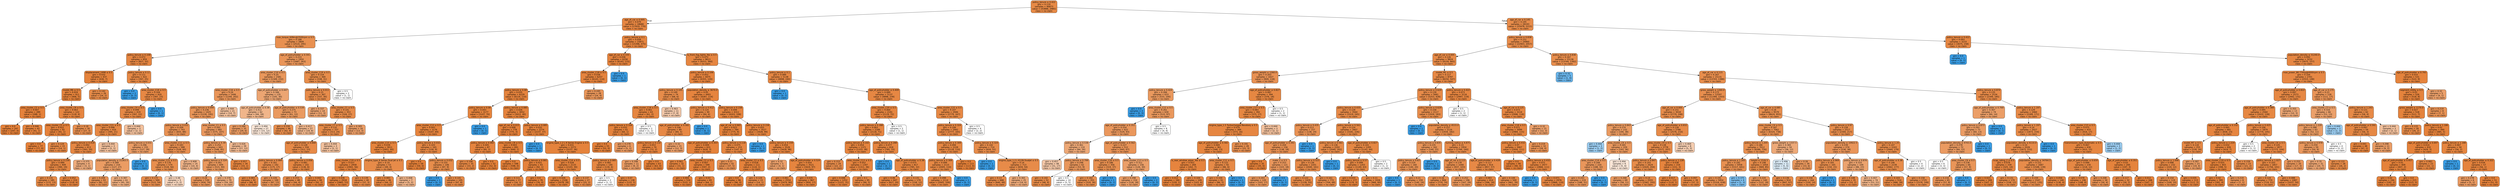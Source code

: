 digraph Tree {
node [shape=box, style="filled, rounded", color="black", fontname="helvetica"] ;
edge [fontname="helvetica"] ;
0 [label=<policy_tenure &le; 0.422<br/>gini = 0.119<br/>samples = 46873<br/>value = [43888, 2985]<br/>class = no claim>, fillcolor="#e78a46"] ;
1 [label=<age_of_car &le; 0.005<br/>gini = 0.079<br/>samples = 18680<br/>value = [17910, 770]<br/>class = no claim>, fillcolor="#e68642"] ;
0 -> 1 [labeldistance=2.5, labelangle=45, headlabel="True"] ;
2 [label=<max_torque_60Nm@3500rpm &le; 0.5<br/>gini = 0.188<br/>samples = 2809<br/>value = [2514, 295]<br/>class = no claim>, fillcolor="#e89050"] ;
1 -> 2 ;
3 [label=<policy_tenure &le; 0.108<br/>gini = 0.072<br/>samples = 859<br/>value = [827, 32]<br/>class = no claim>, fillcolor="#e68641"] ;
2 -> 3 ;
4 [label=<displacement_1498 &le; 0.5<br/>gini = 0.032<br/>samples = 437<br/>value = [430, 7]<br/>class = no claim>, fillcolor="#e5833c"] ;
3 -> 4 ;
5 [label=<model_M6 &le; 0.5<br/>gini = 0.024<br/>samples = 411<br/>value = [406, 5]<br/>class = no claim>, fillcolor="#e5833b"] ;
4 -> 5 ;
6 [label=<area_cluster_C2 &le; 0.5<br/>gini = 0.007<br/>samples = 289<br/>value = [288, 1]<br/>class = no claim>, fillcolor="#e5813a"] ;
5 -> 6 ;
7 [label=<gini = 0.0<br/>samples = 247<br/>value = [247, 0]<br/>class = no claim>, fillcolor="#e58139"] ;
6 -> 7 ;
8 [label=<gini = 0.046<br/>samples = 42<br/>value = [41, 1]<br/>class = no claim>, fillcolor="#e6843e"] ;
6 -> 8 ;
9 [label=<area_cluster_C8 &le; 0.5<br/>gini = 0.063<br/>samples = 122<br/>value = [118, 4]<br/>class = no claim>, fillcolor="#e68540"] ;
5 -> 9 ;
10 [label=<area_cluster_C5 &le; 0.5<br/>gini = 0.022<br/>samples = 92<br/>value = [91, 1]<br/>class = no claim>, fillcolor="#e5823b"] ;
9 -> 10 ;
11 [label=<gini = 0.0<br/>samples = 77<br/>value = [77, 0]<br/>class = no claim>, fillcolor="#e58139"] ;
10 -> 11 ;
12 [label=<gini = 0.124<br/>samples = 15<br/>value = [14, 1]<br/>class = no claim>, fillcolor="#e78a47"] ;
10 -> 12 ;
13 [label=<gini = 0.18<br/>samples = 30<br/>value = [27, 3]<br/>class = no claim>, fillcolor="#e88f4f"] ;
9 -> 13 ;
14 [label=<gini = 0.142<br/>samples = 26<br/>value = [24, 2]<br/>class = no claim>, fillcolor="#e78c49"] ;
4 -> 14 ;
15 [label=<policy_tenure &le; 0.11<br/>gini = 0.111<br/>samples = 422<br/>value = [397, 25]<br/>class = no claim>, fillcolor="#e78945"] ;
3 -> 15 ;
16 [label=<gini = 0.0<br/>samples = 2<br/>value = [0, 2]<br/>class = claim>, fillcolor="#399de5"] ;
15 -> 16 ;
17 [label=<area_cluster_C18 &le; 0.5<br/>gini = 0.104<br/>samples = 420<br/>value = [397, 23]<br/>class = no claim>, fillcolor="#e78844"] ;
15 -> 17 ;
18 [label=<area_cluster_C4 &le; 0.5<br/>gini = 0.099<br/>samples = 419<br/>value = [397, 22]<br/>class = no claim>, fillcolor="#e68844"] ;
17 -> 18 ;
19 [label=<area_cluster_C21 &le; 0.5<br/>gini = 0.096<br/>samples = 416<br/>value = [395, 21]<br/>class = no claim>, fillcolor="#e68844"] ;
18 -> 19 ;
20 [label=<policy_tenure &le; 0.418<br/>gini = 0.092<br/>samples = 413<br/>value = [393, 20]<br/>class = no claim>, fillcolor="#e68743"] ;
19 -> 20 ;
21 [label=<policy_tenure &le; 0.239<br/>gini = 0.089<br/>samples = 409<br/>value = [390, 19]<br/>class = no claim>, fillcolor="#e68743"] ;
20 -> 21 ;
22 [label=<gini = 0.131<br/>samples = 185<br/>value = [172, 13]<br/>class = no claim>, fillcolor="#e78b48"] ;
21 -> 22 ;
23 [label=<gini = 0.052<br/>samples = 224<br/>value = [218, 6]<br/>class = no claim>, fillcolor="#e6843e"] ;
21 -> 23 ;
24 [label=<gini = 0.375<br/>samples = 4<br/>value = [3, 1]<br/>class = no claim>, fillcolor="#eeab7b"] ;
20 -> 24 ;
25 [label=<gini = 0.444<br/>samples = 3<br/>value = [2, 1]<br/>class = no claim>, fillcolor="#f2c09c"] ;
19 -> 25 ;
26 [label=<gini = 0.444<br/>samples = 3<br/>value = [2, 1]<br/>class = no claim>, fillcolor="#f2c09c"] ;
18 -> 26 ;
27 [label=<gini = 0.0<br/>samples = 1<br/>value = [0, 1]<br/>class = claim>, fillcolor="#399de5"] ;
17 -> 27 ;
28 [label=<age_of_policyholder &le; 0.591<br/>gini = 0.233<br/>samples = 1950<br/>value = [1687, 263]<br/>class = no claim>, fillcolor="#e99558"] ;
2 -> 28 ;
29 [label=<area_cluster_C10 &le; 0.5<br/>gini = 0.25<br/>samples = 1581<br/>value = [1349, 232]<br/>class = no claim>, fillcolor="#e9975b"] ;
28 -> 29 ;
30 [label=<area_cluster_C16 &le; 0.5<br/>gini = 0.24<br/>samples = 1446<br/>value = [1244, 202]<br/>class = no claim>, fillcolor="#e99559"] ;
29 -> 30 ;
31 [label=<policy_tenure &le; 0.094<br/>gini = 0.236<br/>samples = 1425<br/>value = [1230, 195]<br/>class = no claim>, fillcolor="#e99558"] ;
30 -> 31 ;
32 [label=<policy_tenure &le; 0.031<br/>gini = 0.209<br/>samples = 743<br/>value = [655, 88]<br/>class = no claim>, fillcolor="#e89254"] ;
31 -> 32 ;
33 [label=<policy_tenure &le; 0.031<br/>gini = 0.296<br/>samples = 155<br/>value = [127, 28]<br/>class = no claim>, fillcolor="#eb9d65"] ;
32 -> 33 ;
34 [label=<population_density &le; 21263.5<br/>gini = 0.289<br/>samples = 154<br/>value = [127, 27]<br/>class = no claim>, fillcolor="#eb9c63"] ;
33 -> 34 ;
35 [label=<gini = 0.209<br/>samples = 93<br/>value = [82, 11]<br/>class = no claim>, fillcolor="#e89254"] ;
34 -> 35 ;
36 [label=<gini = 0.387<br/>samples = 61<br/>value = [45, 16]<br/>class = no claim>, fillcolor="#eeae7f"] ;
34 -> 36 ;
37 [label=<gini = 0.0<br/>samples = 1<br/>value = [0, 1]<br/>class = claim>, fillcolor="#399de5"] ;
33 -> 37 ;
38 [label=<area_cluster_C11 &le; 0.5<br/>gini = 0.183<br/>samples = 588<br/>value = [528, 60]<br/>class = no claim>, fillcolor="#e88f50"] ;
32 -> 38 ;
39 [label=<area_cluster_C21 &le; 0.5<br/>gini = 0.176<br/>samples = 574<br/>value = [518, 56]<br/>class = no claim>, fillcolor="#e88f4e"] ;
38 -> 39 ;
40 [label=<gini = 0.172<br/>samples = 569<br/>value = [515, 54]<br/>class = no claim>, fillcolor="#e88e4e"] ;
39 -> 40 ;
41 [label=<gini = 0.48<br/>samples = 5<br/>value = [3, 2]<br/>class = no claim>, fillcolor="#f6d5bd"] ;
39 -> 41 ;
42 [label=<gini = 0.408<br/>samples = 14<br/>value = [10, 4]<br/>class = no claim>, fillcolor="#efb388"] ;
38 -> 42 ;
43 [label=<area_cluster_C1 &le; 0.5<br/>gini = 0.265<br/>samples = 682<br/>value = [575, 107]<br/>class = no claim>, fillcolor="#ea985e"] ;
31 -> 43 ;
44 [label=<policy_tenure &le; 0.39<br/>gini = 0.252<br/>samples = 643<br/>value = [548, 95]<br/>class = no claim>, fillcolor="#ea975b"] ;
43 -> 44 ;
45 [label=<policy_tenure &le; 0.324<br/>gini = 0.261<br/>samples = 609<br/>value = [515, 94]<br/>class = no claim>, fillcolor="#ea985d"] ;
44 -> 45 ;
46 [label=<gini = 0.24<br/>samples = 530<br/>value = [456, 74]<br/>class = no claim>, fillcolor="#e99559"] ;
45 -> 46 ;
47 [label=<gini = 0.378<br/>samples = 79<br/>value = [59, 20]<br/>class = no claim>, fillcolor="#eeac7c"] ;
45 -> 47 ;
48 [label=<gini = 0.057<br/>samples = 34<br/>value = [33, 1]<br/>class = no claim>, fillcolor="#e6853f"] ;
44 -> 48 ;
49 [label=<gini = 0.426<br/>samples = 39<br/>value = [27, 12]<br/>class = no claim>, fillcolor="#f1b991"] ;
43 -> 49 ;
50 [label=<gini = 0.444<br/>samples = 21<br/>value = [14, 7]<br/>class = no claim>, fillcolor="#f2c09c"] ;
30 -> 50 ;
51 [label=<age_of_policyholder &le; 0.447<br/>gini = 0.346<br/>samples = 135<br/>value = [105, 30]<br/>class = no claim>, fillcolor="#eca572"] ;
29 -> 51 ;
52 [label=<age_of_policyholder &le; 0.38<br/>gini = 0.412<br/>samples = 62<br/>value = [44, 18]<br/>class = no claim>, fillcolor="#f0b58a"] ;
51 -> 52 ;
53 [label=<gini = 0.284<br/>samples = 35<br/>value = [29, 6]<br/>class = no claim>, fillcolor="#ea9b62"] ;
52 -> 53 ;
54 [label=<gini = 0.494<br/>samples = 27<br/>value = [15, 12]<br/>class = no claim>, fillcolor="#fae6d7"] ;
52 -> 54 ;
55 [label=<age_of_policyholder &le; 0.534<br/>gini = 0.275<br/>samples = 73<br/>value = [61, 12]<br/>class = no claim>, fillcolor="#ea9a60"] ;
51 -> 55 ;
56 [label=<gini = 0.159<br/>samples = 46<br/>value = [42, 4]<br/>class = no claim>, fillcolor="#e78d4c"] ;
55 -> 56 ;
57 [label=<gini = 0.417<br/>samples = 27<br/>value = [19, 8]<br/>class = no claim>, fillcolor="#f0b68c"] ;
55 -> 57 ;
58 [label=<area_cluster_C19 &le; 0.5<br/>gini = 0.154<br/>samples = 369<br/>value = [338, 31]<br/>class = no claim>, fillcolor="#e78d4b"] ;
28 -> 58 ;
59 [label=<policy_tenure &le; 0.011<br/>gini = 0.15<br/>samples = 367<br/>value = [337, 30]<br/>class = no claim>, fillcolor="#e78c4b"] ;
58 -> 59 ;
60 [label=<gini = 0.337<br/>samples = 14<br/>value = [11, 3]<br/>class = no claim>, fillcolor="#eca36f"] ;
59 -> 60 ;
61 [label=<area_cluster_C1 &le; 0.5<br/>gini = 0.141<br/>samples = 353<br/>value = [326, 27]<br/>class = no claim>, fillcolor="#e78b49"] ;
59 -> 61 ;
62 [label=<area_cluster_C7 &le; 0.5<br/>gini = 0.132<br/>samples = 337<br/>value = [313, 24]<br/>class = no claim>, fillcolor="#e78b48"] ;
61 -> 62 ;
63 [label=<age_of_policyholder &le; 0.668<br/>gini = 0.128<br/>samples = 334<br/>value = [311, 23]<br/>class = no claim>, fillcolor="#e78a48"] ;
62 -> 63 ;
64 [label=<policy_tenure &le; 0.084<br/>gini = 0.161<br/>samples = 192<br/>value = [175, 17]<br/>class = no claim>, fillcolor="#e88d4c"] ;
63 -> 64 ;
65 [label=<gini = 0.083<br/>samples = 92<br/>value = [88, 4]<br/>class = no claim>, fillcolor="#e68742"] ;
64 -> 65 ;
66 [label=<gini = 0.226<br/>samples = 100<br/>value = [87, 13]<br/>class = no claim>, fillcolor="#e99457"] ;
64 -> 66 ;
67 [label=<policy_tenure &le; 0.056<br/>gini = 0.081<br/>samples = 142<br/>value = [136, 6]<br/>class = no claim>, fillcolor="#e68742"] ;
63 -> 67 ;
68 [label=<gini = 0.153<br/>samples = 48<br/>value = [44, 4]<br/>class = no claim>, fillcolor="#e78c4b"] ;
67 -> 68 ;
69 [label=<gini = 0.042<br/>samples = 94<br/>value = [92, 2]<br/>class = no claim>, fillcolor="#e6843d"] ;
67 -> 69 ;
70 [label=<gini = 0.444<br/>samples = 3<br/>value = [2, 1]<br/>class = no claim>, fillcolor="#f2c09c"] ;
62 -> 70 ;
71 [label=<gini = 0.305<br/>samples = 16<br/>value = [13, 3]<br/>class = no claim>, fillcolor="#eb9e67"] ;
61 -> 71 ;
72 [label=<gini = 0.5<br/>samples = 2<br/>value = [1, 1]<br/>class = no claim>, fillcolor="#ffffff"] ;
58 -> 72 ;
73 [label=<policy_tenure &le; 0.1<br/>gini = 0.058<br/>samples = 15871<br/>value = [15396, 475]<br/>class = no claim>, fillcolor="#e6853f"] ;
1 -> 73 ;
74 [label=<age_of_car &le; 0.335<br/>gini = 0.036<br/>samples = 6258<br/>value = [6143, 115]<br/>class = no claim>, fillcolor="#e5833d"] ;
73 -> 74 ;
75 [label=<area_cluster_C18 &le; 0.5<br/>gini = 0.036<br/>samples = 6257<br/>value = [6143, 114]<br/>class = no claim>, fillcolor="#e5833d"] ;
74 -> 75 ;
76 [label=<policy_tenure &le; 0.08<br/>gini = 0.035<br/>samples = 6229<br/>value = [6119, 110]<br/>class = no claim>, fillcolor="#e5833d"] ;
75 -> 76 ;
77 [label=<policy_tenure &le; 0.08<br/>gini = 0.043<br/>samples = 3177<br/>value = [3107, 70]<br/>class = no claim>, fillcolor="#e6843d"] ;
76 -> 77 ;
78 [label=<area_cluster_C13 &le; 0.5<br/>gini = 0.043<br/>samples = 3176<br/>value = [3107, 69]<br/>class = no claim>, fillcolor="#e6843d"] ;
77 -> 78 ;
79 [label=<area_cluster_C15 &le; 0.5<br/>gini = 0.039<br/>samples = 3011<br/>value = [2951, 60]<br/>class = no claim>, fillcolor="#e6843d"] ;
78 -> 79 ;
80 [label=<area_cluster_C19 &le; 0.5<br/>gini = 0.037<br/>samples = 2958<br/>value = [2902, 56]<br/>class = no claim>, fillcolor="#e6833d"] ;
79 -> 80 ;
81 [label=<gini = 0.036<br/>samples = 2918<br/>value = [2865, 53]<br/>class = no claim>, fillcolor="#e5833d"] ;
80 -> 81 ;
82 [label=<gini = 0.139<br/>samples = 40<br/>value = [37, 3]<br/>class = no claim>, fillcolor="#e78b49"] ;
80 -> 82 ;
83 [label=<engine_type_K Series Dual jet &le; 0.5<br/>gini = 0.14<br/>samples = 53<br/>value = [49, 4]<br/>class = no claim>, fillcolor="#e78b49"] ;
79 -> 83 ;
84 [label=<gini = 0.083<br/>samples = 46<br/>value = [44, 2]<br/>class = no claim>, fillcolor="#e68742"] ;
83 -> 84 ;
85 [label=<gini = 0.408<br/>samples = 7<br/>value = [5, 2]<br/>class = no claim>, fillcolor="#efb388"] ;
83 -> 85 ;
86 [label=<policy_tenure &le; 0.032<br/>gini = 0.103<br/>samples = 165<br/>value = [156, 9]<br/>class = no claim>, fillcolor="#e68844"] ;
78 -> 86 ;
87 [label=<gini = 0.0<br/>samples = 59<br/>value = [59, 0]<br/>class = no claim>, fillcolor="#e58139"] ;
86 -> 87 ;
88 [label=<policy_tenure &le; 0.032<br/>gini = 0.155<br/>samples = 106<br/>value = [97, 9]<br/>class = no claim>, fillcolor="#e78d4b"] ;
86 -> 88 ;
89 [label=<gini = 0.0<br/>samples = 1<br/>value = [0, 1]<br/>class = claim>, fillcolor="#399de5"] ;
88 -> 89 ;
90 [label=<gini = 0.141<br/>samples = 105<br/>value = [97, 8]<br/>class = no claim>, fillcolor="#e78b49"] ;
88 -> 90 ;
91 [label=<gini = 0.0<br/>samples = 1<br/>value = [0, 1]<br/>class = claim>, fillcolor="#399de5"] ;
77 -> 91 ;
92 [label=<policy_tenure &le; 0.085<br/>gini = 0.026<br/>samples = 3052<br/>value = [3012, 40]<br/>class = no claim>, fillcolor="#e5833c"] ;
76 -> 92 ;
93 [label=<age_of_car &le; 0.015<br/>gini = 0.008<br/>samples = 778<br/>value = [775, 3]<br/>class = no claim>, fillcolor="#e5813a"] ;
92 -> 93 ;
94 [label=<policy_tenure &le; 0.082<br/>gini = 0.045<br/>samples = 87<br/>value = [85, 2]<br/>class = no claim>, fillcolor="#e6843e"] ;
93 -> 94 ;
95 [label=<gini = 0.108<br/>samples = 35<br/>value = [33, 2]<br/>class = no claim>, fillcolor="#e78945"] ;
94 -> 95 ;
96 [label=<gini = 0.0<br/>samples = 52<br/>value = [52, 0]<br/>class = no claim>, fillcolor="#e58139"] ;
94 -> 96 ;
97 [label=<area_cluster_C8 &le; 0.5<br/>gini = 0.003<br/>samples = 691<br/>value = [690, 1]<br/>class = no claim>, fillcolor="#e58139"] ;
93 -> 97 ;
98 [label=<gini = 0.0<br/>samples = 598<br/>value = [598, 0]<br/>class = no claim>, fillcolor="#e58139"] ;
97 -> 98 ;
99 [label=<policy_tenure &le; 0.081<br/>gini = 0.021<br/>samples = 93<br/>value = [92, 1]<br/>class = no claim>, fillcolor="#e5823b"] ;
97 -> 99 ;
100 [label=<gini = 0.111<br/>samples = 17<br/>value = [16, 1]<br/>class = no claim>, fillcolor="#e78945"] ;
99 -> 100 ;
101 [label=<gini = 0.0<br/>samples = 76<br/>value = [76, 0]<br/>class = no claim>, fillcolor="#e58139"] ;
99 -> 101 ;
102 [label=<policy_tenure &le; 0.085<br/>gini = 0.032<br/>samples = 2274<br/>value = [2237, 37]<br/>class = no claim>, fillcolor="#e5833c"] ;
92 -> 102 ;
103 [label=<gini = 0.0<br/>samples = 1<br/>value = [0, 1]<br/>class = claim>, fillcolor="#399de5"] ;
102 -> 103 ;
104 [label=<engine_type_1.2 L K Series Engine &le; 0.5<br/>gini = 0.031<br/>samples = 2273<br/>value = [2237, 36]<br/>class = no claim>, fillcolor="#e5833c"] ;
102 -> 104 ;
105 [label=<area_cluster_C14 &le; 0.5<br/>gini = 0.028<br/>samples = 2133<br/>value = [2103, 30]<br/>class = no claim>, fillcolor="#e5833c"] ;
104 -> 105 ;
106 [label=<gini = 0.026<br/>samples = 2106<br/>value = [2078, 28]<br/>class = no claim>, fillcolor="#e5833c"] ;
105 -> 106 ;
107 [label=<gini = 0.137<br/>samples = 27<br/>value = [25, 2]<br/>class = no claim>, fillcolor="#e78b49"] ;
105 -> 107 ;
108 [label=<policy_tenure &le; 0.085<br/>gini = 0.082<br/>samples = 140<br/>value = [134, 6]<br/>class = no claim>, fillcolor="#e68742"] ;
104 -> 108 ;
109 [label=<gini = 0.5<br/>samples = 2<br/>value = [1, 1]<br/>class = no claim>, fillcolor="#ffffff"] ;
108 -> 109 ;
110 [label=<gini = 0.07<br/>samples = 138<br/>value = [133, 5]<br/>class = no claim>, fillcolor="#e68640"] ;
108 -> 110 ;
111 [label=<gini = 0.245<br/>samples = 28<br/>value = [24, 4]<br/>class = no claim>, fillcolor="#e9965a"] ;
75 -> 111 ;
112 [label=<gini = 0.0<br/>samples = 1<br/>value = [0, 1]<br/>class = claim>, fillcolor="#399de5"] ;
74 -> 112 ;
113 [label=<is_front_fog_lights_Yes &le; 0.5<br/>gini = 0.072<br/>samples = 9613<br/>value = [9253, 360]<br/>class = no claim>, fillcolor="#e68641"] ;
73 -> 113 ;
114 [label=<policy_tenure &le; 0.106<br/>gini = 0.052<br/>samples = 4475<br/>value = [4355, 120]<br/>class = no claim>, fillcolor="#e6843e"] ;
113 -> 114 ;
115 [label=<policy_tenure &le; 0.105<br/>gini = 0.149<br/>samples = 74<br/>value = [68, 6]<br/>class = no claim>, fillcolor="#e78c4a"] ;
114 -> 115 ;
116 [label=<area_cluster_C18 &le; 0.5<br/>gini = 0.061<br/>samples = 63<br/>value = [61, 2]<br/>class = no claim>, fillcolor="#e6853f"] ;
115 -> 116 ;
117 [label=<policy_tenure &le; 0.104<br/>gini = 0.032<br/>samples = 61<br/>value = [60, 1]<br/>class = no claim>, fillcolor="#e5833c"] ;
116 -> 117 ;
118 [label=<gini = 0.0<br/>samples = 55<br/>value = [55, 0]<br/>class = no claim>, fillcolor="#e58139"] ;
117 -> 118 ;
119 [label=<gini = 0.278<br/>samples = 6<br/>value = [5, 1]<br/>class = no claim>, fillcolor="#ea9a61"] ;
117 -> 119 ;
120 [label=<gini = 0.5<br/>samples = 2<br/>value = [1, 1]<br/>class = no claim>, fillcolor="#ffffff"] ;
116 -> 120 ;
121 [label=<gini = 0.463<br/>samples = 11<br/>value = [7, 4]<br/>class = no claim>, fillcolor="#f4c9aa"] ;
115 -> 121 ;
122 [label=<population_density &le; 3670.0<br/>gini = 0.05<br/>samples = 4401<br/>value = [4287, 114]<br/>class = no claim>, fillcolor="#e6843e"] ;
114 -> 122 ;
123 [label=<policy_tenure &le; 0.412<br/>gini = 0.124<br/>samples = 90<br/>value = [84, 6]<br/>class = no claim>, fillcolor="#e78a47"] ;
122 -> 123 ;
124 [label=<age_of_policyholder &le; 0.582<br/>gini = 0.106<br/>samples = 89<br/>value = [84, 5]<br/>class = no claim>, fillcolor="#e78845"] ;
123 -> 124 ;
125 [label=<policy_tenure &le; 0.132<br/>gini = 0.053<br/>samples = 74<br/>value = [72, 2]<br/>class = no claim>, fillcolor="#e6843e"] ;
124 -> 125 ;
126 [label=<gini = 0.298<br/>samples = 11<br/>value = [9, 2]<br/>class = no claim>, fillcolor="#eb9d65"] ;
125 -> 126 ;
127 [label=<gini = 0.0<br/>samples = 63<br/>value = [63, 0]<br/>class = no claim>, fillcolor="#e58139"] ;
125 -> 127 ;
128 [label=<gini = 0.32<br/>samples = 15<br/>value = [12, 3]<br/>class = no claim>, fillcolor="#eca06a"] ;
124 -> 128 ;
129 [label=<gini = 0.0<br/>samples = 1<br/>value = [0, 1]<br/>class = claim>, fillcolor="#399de5"] ;
123 -> 129 ;
130 [label=<policy_tenure &le; 0.158<br/>gini = 0.049<br/>samples = 4311<br/>value = [4203, 108]<br/>class = no claim>, fillcolor="#e6843e"] ;
122 -> 130 ;
131 [label=<age_of_car &le; 0.065<br/>gini = 0.023<br/>samples = 784<br/>value = [775, 9]<br/>class = no claim>, fillcolor="#e5823b"] ;
130 -> 131 ;
132 [label=<age_of_policyholder &le; 0.303<br/>gini = 0.009<br/>samples = 631<br/>value = [628, 3]<br/>class = no claim>, fillcolor="#e5823a"] ;
131 -> 132 ;
133 [label=<gini = 0.061<br/>samples = 32<br/>value = [31, 1]<br/>class = no claim>, fillcolor="#e6853f"] ;
132 -> 133 ;
134 [label=<area_cluster_C2 &le; 0.5<br/>gini = 0.007<br/>samples = 599<br/>value = [597, 2]<br/>class = no claim>, fillcolor="#e5813a"] ;
132 -> 134 ;
135 [label=<gini = 0.004<br/>samples = 534<br/>value = [533, 1]<br/>class = no claim>, fillcolor="#e58139"] ;
134 -> 135 ;
136 [label=<gini = 0.03<br/>samples = 65<br/>value = [64, 1]<br/>class = no claim>, fillcolor="#e5833c"] ;
134 -> 136 ;
137 [label=<policy_tenure &le; 0.118<br/>gini = 0.075<br/>samples = 153<br/>value = [147, 6]<br/>class = no claim>, fillcolor="#e68641"] ;
131 -> 137 ;
138 [label=<gini = 0.21<br/>samples = 42<br/>value = [37, 5]<br/>class = no claim>, fillcolor="#e99254"] ;
137 -> 138 ;
139 [label=<area_cluster_C2 &le; 0.5<br/>gini = 0.018<br/>samples = 111<br/>value = [110, 1]<br/>class = no claim>, fillcolor="#e5823b"] ;
137 -> 139 ;
140 [label=<gini = 0.0<br/>samples = 96<br/>value = [96, 0]<br/>class = no claim>, fillcolor="#e58139"] ;
139 -> 140 ;
141 [label=<gini = 0.124<br/>samples = 15<br/>value = [14, 1]<br/>class = no claim>, fillcolor="#e78a47"] ;
139 -> 141 ;
142 [label=<policy_tenure &le; 0.158<br/>gini = 0.055<br/>samples = 3527<br/>value = [3428, 99]<br/>class = no claim>, fillcolor="#e6853f"] ;
130 -> 142 ;
143 [label=<gini = 0.0<br/>samples = 1<br/>value = [0, 1]<br/>class = claim>, fillcolor="#399de5"] ;
142 -> 143 ;
144 [label=<policy_tenure &le; 0.159<br/>gini = 0.054<br/>samples = 3526<br/>value = [3428, 98]<br/>class = no claim>, fillcolor="#e6853f"] ;
142 -> 144 ;
145 [label=<gini = 0.32<br/>samples = 5<br/>value = [4, 1]<br/>class = no claim>, fillcolor="#eca06a"] ;
144 -> 145 ;
146 [label=<age_of_policyholder &le; 0.524<br/>gini = 0.054<br/>samples = 3521<br/>value = [3424, 97]<br/>class = no claim>, fillcolor="#e6853f"] ;
144 -> 146 ;
147 [label=<gini = 0.061<br/>samples = 2554<br/>value = [2474, 80]<br/>class = no claim>, fillcolor="#e6853f"] ;
146 -> 147 ;
148 [label=<gini = 0.035<br/>samples = 967<br/>value = [950, 17]<br/>class = no claim>, fillcolor="#e5833d"] ;
146 -> 148 ;
149 [label=<policy_tenure &le; 0.1<br/>gini = 0.089<br/>samples = 5138<br/>value = [4898, 240]<br/>class = no claim>, fillcolor="#e68743"] ;
113 -> 149 ;
150 [label=<gini = 0.0<br/>samples = 1<br/>value = [0, 1]<br/>class = claim>, fillcolor="#399de5"] ;
149 -> 150 ;
151 [label=<age_of_policyholder &le; 0.409<br/>gini = 0.089<br/>samples = 5137<br/>value = [4898, 239]<br/>class = no claim>, fillcolor="#e68743"] ;
149 -> 151 ;
152 [label=<area_cluster_C20 &le; 0.5<br/>gini = 0.064<br/>samples = 2191<br/>value = [2119, 72]<br/>class = no claim>, fillcolor="#e68540"] ;
151 -> 152 ;
153 [label=<policy_tenure &le; 0.288<br/>gini = 0.063<br/>samples = 2189<br/>value = [2118, 71]<br/>class = no claim>, fillcolor="#e68540"] ;
152 -> 153 ;
154 [label=<policy_tenure &le; 0.102<br/>gini = 0.054<br/>samples = 1371<br/>value = [1333, 38]<br/>class = no claim>, fillcolor="#e6853f"] ;
153 -> 154 ;
155 [label=<gini = 0.153<br/>samples = 24<br/>value = [22, 2]<br/>class = no claim>, fillcolor="#e78c4b"] ;
154 -> 155 ;
156 [label=<area_cluster_C13 &le; 0.5<br/>gini = 0.052<br/>samples = 1347<br/>value = [1311, 36]<br/>class = no claim>, fillcolor="#e6843e"] ;
154 -> 156 ;
157 [label=<gini = 0.048<br/>samples = 1252<br/>value = [1221, 31]<br/>class = no claim>, fillcolor="#e6843e"] ;
156 -> 157 ;
158 [label=<gini = 0.1<br/>samples = 95<br/>value = [90, 5]<br/>class = no claim>, fillcolor="#e68844"] ;
156 -> 158 ;
159 [label=<policy_tenure &le; 0.288<br/>gini = 0.077<br/>samples = 818<br/>value = [785, 33]<br/>class = no claim>, fillcolor="#e68641"] ;
153 -> 159 ;
160 [label=<gini = 0.0<br/>samples = 1<br/>value = [0, 1]<br/>class = claim>, fillcolor="#399de5"] ;
159 -> 160 ;
161 [label=<age_of_policyholder &le; 0.38<br/>gini = 0.075<br/>samples = 817<br/>value = [785, 32]<br/>class = no claim>, fillcolor="#e68641"] ;
159 -> 161 ;
162 [label=<gini = 0.06<br/>samples = 647<br/>value = [627, 20]<br/>class = no claim>, fillcolor="#e6853f"] ;
161 -> 162 ;
163 [label=<gini = 0.131<br/>samples = 170<br/>value = [158, 12]<br/>class = no claim>, fillcolor="#e78b48"] ;
161 -> 163 ;
164 [label=<gini = 0.5<br/>samples = 2<br/>value = [1, 1]<br/>class = no claim>, fillcolor="#ffffff"] ;
152 -> 164 ;
165 [label=<area_cluster_C22 &le; 0.5<br/>gini = 0.107<br/>samples = 2946<br/>value = [2779, 167]<br/>class = no claim>, fillcolor="#e78945"] ;
151 -> 165 ;
166 [label=<policy_tenure &le; 0.324<br/>gini = 0.106<br/>samples = 2942<br/>value = [2777, 165]<br/>class = no claim>, fillcolor="#e78845"] ;
165 -> 166 ;
167 [label=<policy_tenure &le; 0.309<br/>gini = 0.094<br/>samples = 2228<br/>value = [2118, 110]<br/>class = no claim>, fillcolor="#e68843"] ;
166 -> 167 ;
168 [label=<policy_tenure &le; 0.309<br/>gini = 0.099<br/>samples = 2115<br/>value = [2005, 110]<br/>class = no claim>, fillcolor="#e68844"] ;
167 -> 168 ;
169 [label=<gini = 0.098<br/>samples = 2114<br/>value = [2005, 109]<br/>class = no claim>, fillcolor="#e68844"] ;
168 -> 169 ;
170 [label=<gini = 0.0<br/>samples = 1<br/>value = [0, 1]<br/>class = claim>, fillcolor="#399de5"] ;
168 -> 170 ;
171 [label=<gini = 0.0<br/>samples = 113<br/>value = [113, 0]<br/>class = no claim>, fillcolor="#e58139"] ;
167 -> 171 ;
172 [label=<policy_tenure &le; 0.324<br/>gini = 0.142<br/>samples = 714<br/>value = [659, 55]<br/>class = no claim>, fillcolor="#e78c4a"] ;
166 -> 172 ;
173 [label=<gini = 0.0<br/>samples = 1<br/>value = [0, 1]<br/>class = claim>, fillcolor="#399de5"] ;
172 -> 173 ;
174 [label=<engine_type_1.2 L K12N Dualjet &le; 0.5<br/>gini = 0.14<br/>samples = 713<br/>value = [659, 54]<br/>class = no claim>, fillcolor="#e78b49"] ;
172 -> 174 ;
175 [label=<gini = 0.13<br/>samples = 688<br/>value = [640, 48]<br/>class = no claim>, fillcolor="#e78a48"] ;
174 -> 175 ;
176 [label=<gini = 0.365<br/>samples = 25<br/>value = [19, 6]<br/>class = no claim>, fillcolor="#eda978"] ;
174 -> 176 ;
177 [label=<gini = 0.5<br/>samples = 4<br/>value = [2, 2]<br/>class = no claim>, fillcolor="#ffffff"] ;
165 -> 177 ;
178 [label=<age_of_car &le; 0.145<br/>gini = 0.145<br/>samples = 28193<br/>value = [25978, 2215]<br/>class = no claim>, fillcolor="#e78c4a"] ;
0 -> 178 [labeldistance=2.5, labelangle=-45, headlabel="False"] ;
179 [label=<policy_tenure &le; 0.838<br/>gini = 0.151<br/>samples = 24960<br/>value = [22903, 2057]<br/>class = no claim>, fillcolor="#e78c4b"] ;
178 -> 179 ;
180 [label=<age_of_car &le; 0.005<br/>gini = 0.126<br/>samples = 9824<br/>value = [9159, 665]<br/>class = no claim>, fillcolor="#e78a47"] ;
179 -> 180 ;
181 [label=<gross_weight &le; 1260.0<br/>gini = 0.203<br/>samples = 1027<br/>value = [909, 118]<br/>class = no claim>, fillcolor="#e89153"] ;
180 -> 181 ;
182 [label=<policy_tenure &le; 0.424<br/>gini = 0.266<br/>samples = 633<br/>value = [533, 100]<br/>class = no claim>, fillcolor="#ea995e"] ;
181 -> 182 ;
183 [label=<gini = 0.0<br/>samples = 3<br/>value = [0, 3]<br/>class = claim>, fillcolor="#399de5"] ;
182 -> 183 ;
184 [label=<area_cluster_C12 &le; 0.5<br/>gini = 0.261<br/>samples = 630<br/>value = [533, 97]<br/>class = no claim>, fillcolor="#ea985d"] ;
182 -> 184 ;
185 [label=<age_of_policyholder &le; 0.351<br/>gini = 0.254<br/>samples = 622<br/>value = [529, 93]<br/>class = no claim>, fillcolor="#ea975c"] ;
184 -> 185 ;
186 [label=<policy_tenure &le; 0.538<br/>gini = 0.361<br/>samples = 110<br/>value = [84, 26]<br/>class = no claim>, fillcolor="#eda876"] ;
185 -> 186 ;
187 [label=<gini = 0.457<br/>samples = 48<br/>value = [31, 17]<br/>class = no claim>, fillcolor="#f3c6a6"] ;
186 -> 187 ;
188 [label=<policy_tenure &le; 0.799<br/>gini = 0.248<br/>samples = 62<br/>value = [53, 9]<br/>class = no claim>, fillcolor="#e9965b"] ;
186 -> 188 ;
189 [label=<gini = 0.142<br/>samples = 52<br/>value = [48, 4]<br/>class = no claim>, fillcolor="#e78c49"] ;
188 -> 189 ;
190 [label=<gini = 0.5<br/>samples = 10<br/>value = [5, 5]<br/>class = no claim>, fillcolor="#ffffff"] ;
188 -> 190 ;
191 [label=<age_of_policyholder &le; 0.562<br/>gini = 0.227<br/>samples = 512<br/>value = [445, 67]<br/>class = no claim>, fillcolor="#e99457"] ;
185 -> 191 ;
192 [label=<area_cluster_C20 &le; 0.5<br/>gini = 0.186<br/>samples = 356<br/>value = [319, 37]<br/>class = no claim>, fillcolor="#e89050"] ;
191 -> 192 ;
193 [label=<gini = 0.182<br/>samples = 355<br/>value = [319, 36]<br/>class = no claim>, fillcolor="#e88f4f"] ;
192 -> 193 ;
194 [label=<gini = 0.0<br/>samples = 1<br/>value = [0, 1]<br/>class = claim>, fillcolor="#399de5"] ;
192 -> 194 ;
195 [label=<area_cluster_C13 &le; 0.5<br/>gini = 0.311<br/>samples = 156<br/>value = [126, 30]<br/>class = no claim>, fillcolor="#eb9f68"] ;
191 -> 195 ;
196 [label=<gini = 0.298<br/>samples = 154<br/>value = [126, 28]<br/>class = no claim>, fillcolor="#eb9d65"] ;
195 -> 196 ;
197 [label=<gini = 0.0<br/>samples = 2<br/>value = [0, 2]<br/>class = claim>, fillcolor="#399de5"] ;
195 -> 197 ;
198 [label=<gini = 0.5<br/>samples = 8<br/>value = [4, 4]<br/>class = no claim>, fillcolor="#ffffff"] ;
184 -> 198 ;
199 [label=<age_of_policyholder &le; 0.827<br/>gini = 0.087<br/>samples = 394<br/>value = [376, 18]<br/>class = no claim>, fillcolor="#e68742"] ;
181 -> 199 ;
200 [label=<area_cluster_C17 &le; 0.5<br/>gini = 0.083<br/>samples = 392<br/>value = [375, 17]<br/>class = no claim>, fillcolor="#e68742"] ;
199 -> 200 ;
201 [label=<engine_type_1.5 Turbocharged Revotorq &le; 0.5<br/>gini = 0.079<br/>samples = 389<br/>value = [373, 16]<br/>class = no claim>, fillcolor="#e68641"] ;
200 -> 201 ;
202 [label=<age_of_policyholder &le; 0.582<br/>gini = 0.069<br/>samples = 361<br/>value = [348, 13]<br/>class = no claim>, fillcolor="#e68640"] ;
201 -> 202 ;
203 [label=<is_rear_window_wiper_Yes &le; 0.5<br/>gini = 0.051<br/>samples = 269<br/>value = [262, 7]<br/>class = no claim>, fillcolor="#e6843e"] ;
202 -> 203 ;
204 [label=<gini = 0.012<br/>samples = 160<br/>value = [159, 1]<br/>class = no claim>, fillcolor="#e5823a"] ;
203 -> 204 ;
205 [label=<gini = 0.104<br/>samples = 109<br/>value = [103, 6]<br/>class = no claim>, fillcolor="#e78845"] ;
203 -> 205 ;
206 [label=<area_cluster_C11 &le; 0.5<br/>gini = 0.122<br/>samples = 92<br/>value = [86, 6]<br/>class = no claim>, fillcolor="#e78a47"] ;
202 -> 206 ;
207 [label=<gini = 0.104<br/>samples = 91<br/>value = [86, 5]<br/>class = no claim>, fillcolor="#e78845"] ;
206 -> 207 ;
208 [label=<gini = 0.0<br/>samples = 1<br/>value = [0, 1]<br/>class = claim>, fillcolor="#399de5"] ;
206 -> 208 ;
209 [label=<gini = 0.191<br/>samples = 28<br/>value = [25, 3]<br/>class = no claim>, fillcolor="#e89051"] ;
201 -> 209 ;
210 [label=<gini = 0.444<br/>samples = 3<br/>value = [2, 1]<br/>class = no claim>, fillcolor="#f2c09c"] ;
200 -> 210 ;
211 [label=<gini = 0.5<br/>samples = 2<br/>value = [1, 1]<br/>class = no claim>, fillcolor="#ffffff"] ;
199 -> 211 ;
212 [label=<model_M1 &le; 0.5<br/>gini = 0.117<br/>samples = 8797<br/>value = [8250, 547]<br/>class = no claim>, fillcolor="#e78946"] ;
180 -> 212 ;
213 [label=<policy_tenure &le; 0.629<br/>gini = 0.139<br/>samples = 5681<br/>value = [5253, 428]<br/>class = no claim>, fillcolor="#e78b49"] ;
212 -> 213 ;
214 [label=<policy_tenure &le; 0.435<br/>gini = 0.128<br/>samples = 3564<br/>value = [3319, 245]<br/>class = no claim>, fillcolor="#e78a48"] ;
213 -> 214 ;
215 [label=<policy_tenure &le; 0.435<br/>gini = 0.213<br/>samples = 157<br/>value = [138, 19]<br/>class = no claim>, fillcolor="#e99254"] ;
214 -> 215 ;
216 [label=<age_of_policyholder &le; 0.341<br/>gini = 0.204<br/>samples = 156<br/>value = [138, 18]<br/>class = no claim>, fillcolor="#e89153"] ;
215 -> 216 ;
217 [label=<gini = 0.0<br/>samples = 35<br/>value = [35, 0]<br/>class = no claim>, fillcolor="#e58139"] ;
216 -> 217 ;
218 [label=<make_2 &le; 0.5<br/>gini = 0.253<br/>samples = 121<br/>value = [103, 18]<br/>class = no claim>, fillcolor="#ea975c"] ;
216 -> 218 ;
219 [label=<gini = 0.243<br/>samples = 120<br/>value = [103, 17]<br/>class = no claim>, fillcolor="#e9965a"] ;
218 -> 219 ;
220 [label=<gini = 0.0<br/>samples = 1<br/>value = [0, 1]<br/>class = claim>, fillcolor="#399de5"] ;
218 -> 220 ;
221 [label=<gini = 0.0<br/>samples = 1<br/>value = [0, 1]<br/>class = claim>, fillcolor="#399de5"] ;
215 -> 221 ;
222 [label=<policy_tenure &le; 0.561<br/>gini = 0.124<br/>samples = 3407<br/>value = [3181, 226]<br/>class = no claim>, fillcolor="#e78a47"] ;
214 -> 222 ;
223 [label=<policy_tenure &le; 0.561<br/>gini = 0.136<br/>samples = 2202<br/>value = [2040, 162]<br/>class = no claim>, fillcolor="#e78b49"] ;
222 -> 223 ;
224 [label=<policy_tenure &le; 0.523<br/>gini = 0.136<br/>samples = 2201<br/>value = [2040, 161]<br/>class = no claim>, fillcolor="#e78b49"] ;
223 -> 224 ;
225 [label=<gini = 0.122<br/>samples = 1429<br/>value = [1336, 93]<br/>class = no claim>, fillcolor="#e78a47"] ;
224 -> 225 ;
226 [label=<gini = 0.161<br/>samples = 772<br/>value = [704, 68]<br/>class = no claim>, fillcolor="#e88d4c"] ;
224 -> 226 ;
227 [label=<gini = 0.0<br/>samples = 1<br/>value = [0, 1]<br/>class = claim>, fillcolor="#399de5"] ;
223 -> 227 ;
228 [label=<age_of_policyholder &le; 0.827<br/>gini = 0.101<br/>samples = 1205<br/>value = [1141, 64]<br/>class = no claim>, fillcolor="#e68844"] ;
222 -> 228 ;
229 [label=<policy_tenure &le; 0.57<br/>gini = 0.099<br/>samples = 1203<br/>value = [1140, 63]<br/>class = no claim>, fillcolor="#e68844"] ;
228 -> 229 ;
230 [label=<gini = 0.033<br/>samples = 177<br/>value = [174, 3]<br/>class = no claim>, fillcolor="#e5833c"] ;
229 -> 230 ;
231 [label=<gini = 0.11<br/>samples = 1026<br/>value = [966, 60]<br/>class = no claim>, fillcolor="#e78945"] ;
229 -> 231 ;
232 [label=<gini = 0.5<br/>samples = 2<br/>value = [1, 1]<br/>class = no claim>, fillcolor="#ffffff"] ;
228 -> 232 ;
233 [label=<policy_tenure &le; 0.629<br/>gini = 0.158<br/>samples = 2117<br/>value = [1934, 183]<br/>class = no claim>, fillcolor="#e78d4c"] ;
213 -> 233 ;
234 [label=<gini = 0.0<br/>samples = 1<br/>value = [0, 1]<br/>class = claim>, fillcolor="#399de5"] ;
233 -> 234 ;
235 [label=<population_density &le; 4533.0<br/>gini = 0.157<br/>samples = 2116<br/>value = [1934, 182]<br/>class = no claim>, fillcolor="#e78d4c"] ;
233 -> 235 ;
236 [label=<policy_tenure &le; 0.835<br/>gini = 0.235<br/>samples = 162<br/>value = [140, 22]<br/>class = no claim>, fillcolor="#e99558"] ;
235 -> 236 ;
237 [label=<policy_tenure &le; 0.63<br/>gini = 0.219<br/>samples = 160<br/>value = [140, 20]<br/>class = no claim>, fillcolor="#e99355"] ;
236 -> 237 ;
238 [label=<gini = 0.0<br/>samples = 1<br/>value = [0, 1]<br/>class = claim>, fillcolor="#399de5"] ;
237 -> 238 ;
239 [label=<gini = 0.21<br/>samples = 159<br/>value = [140, 19]<br/>class = no claim>, fillcolor="#e99254"] ;
237 -> 239 ;
240 [label=<gini = 0.0<br/>samples = 2<br/>value = [0, 2]<br/>class = claim>, fillcolor="#399de5"] ;
236 -> 240 ;
241 [label=<turning_radius &le; 4.875<br/>gini = 0.15<br/>samples = 1954<br/>value = [1794, 160]<br/>class = no claim>, fillcolor="#e78c4b"] ;
235 -> 241 ;
242 [label=<age_of_car &le; 0.115<br/>gini = 0.178<br/>samples = 1040<br/>value = [937, 103]<br/>class = no claim>, fillcolor="#e88f4f"] ;
241 -> 242 ;
243 [label=<gini = 0.16<br/>samples = 844<br/>value = [770, 74]<br/>class = no claim>, fillcolor="#e78d4c"] ;
242 -> 243 ;
244 [label=<gini = 0.252<br/>samples = 196<br/>value = [167, 29]<br/>class = no claim>, fillcolor="#ea975b"] ;
242 -> 244 ;
245 [label=<age_of_policyholder &le; 0.428<br/>gini = 0.117<br/>samples = 914<br/>value = [857, 57]<br/>class = no claim>, fillcolor="#e78946"] ;
241 -> 245 ;
246 [label=<gini = 0.083<br/>samples = 414<br/>value = [396, 18]<br/>class = no claim>, fillcolor="#e68742"] ;
245 -> 246 ;
247 [label=<gini = 0.144<br/>samples = 500<br/>value = [461, 39]<br/>class = no claim>, fillcolor="#e78c4a"] ;
245 -> 247 ;
248 [label=<policy_tenure &le; 0.422<br/>gini = 0.073<br/>samples = 3116<br/>value = [2997, 119]<br/>class = no claim>, fillcolor="#e68641"] ;
212 -> 248 ;
249 [label=<gini = 0.5<br/>samples = 2<br/>value = [1, 1]<br/>class = no claim>, fillcolor="#ffffff"] ;
248 -> 249 ;
250 [label=<age_of_car &le; 0.125<br/>gini = 0.073<br/>samples = 3114<br/>value = [2996, 118]<br/>class = no claim>, fillcolor="#e68641"] ;
248 -> 250 ;
251 [label=<area_cluster_C18 &le; 0.5<br/>gini = 0.071<br/>samples = 3099<br/>value = [2984, 115]<br/>class = no claim>, fillcolor="#e68641"] ;
250 -> 251 ;
252 [label=<policy_tenure &le; 0.432<br/>gini = 0.07<br/>samples = 3067<br/>value = [2956, 111]<br/>class = no claim>, fillcolor="#e68640"] ;
251 -> 252 ;
253 [label=<gini = 0.0<br/>samples = 90<br/>value = [90, 0]<br/>class = no claim>, fillcolor="#e58139"] ;
252 -> 253 ;
254 [label=<policy_tenure &le; 0.432<br/>gini = 0.072<br/>samples = 2977<br/>value = [2866, 111]<br/>class = no claim>, fillcolor="#e68641"] ;
252 -> 254 ;
255 [label=<gini = 0.0<br/>samples = 1<br/>value = [0, 1]<br/>class = claim>, fillcolor="#399de5"] ;
254 -> 255 ;
256 [label=<gini = 0.071<br/>samples = 2976<br/>value = [2866, 110]<br/>class = no claim>, fillcolor="#e68641"] ;
254 -> 256 ;
257 [label=<gini = 0.219<br/>samples = 32<br/>value = [28, 4]<br/>class = no claim>, fillcolor="#e99355"] ;
251 -> 257 ;
258 [label=<gini = 0.32<br/>samples = 15<br/>value = [12, 3]<br/>class = no claim>, fillcolor="#eca06a"] ;
250 -> 258 ;
259 [label=<policy_tenure &le; 0.838<br/>gini = 0.167<br/>samples = 15136<br/>value = [13744, 1392]<br/>class = no claim>, fillcolor="#e88e4d"] ;
179 -> 259 ;
260 [label=<gini = 0.32<br/>samples = 5<br/>value = [1, 4]<br/>class = claim>, fillcolor="#6ab6ec"] ;
259 -> 260 ;
261 [label=<age_of_car &le; 0.115<br/>gini = 0.167<br/>samples = 15131<br/>value = [13743, 1388]<br/>class = no claim>, fillcolor="#e88e4d"] ;
259 -> 261 ;
262 [label=<gross_weight &le; 1260.0<br/>gini = 0.173<br/>samples = 12597<br/>value = [11394, 1203]<br/>class = no claim>, fillcolor="#e88e4e"] ;
261 -> 262 ;
263 [label=<age_of_car &le; 0.005<br/>gini = 0.151<br/>samples = 3018<br/>value = [2770, 248]<br/>class = no claim>, fillcolor="#e78c4b"] ;
262 -> 263 ;
264 [label=<policy_tenure &le; 0.843<br/>gini = 0.274<br/>samples = 232<br/>value = [194, 38]<br/>class = no claim>, fillcolor="#ea9a60"] ;
263 -> 264 ;
265 [label=<gini = 0.444<br/>samples = 3<br/>value = [1, 2]<br/>class = claim>, fillcolor="#9ccef2"] ;
264 -> 265 ;
266 [label=<area_cluster_C6 &le; 0.5<br/>gini = 0.265<br/>samples = 229<br/>value = [193, 36]<br/>class = no claim>, fillcolor="#ea995e"] ;
264 -> 266 ;
267 [label=<area_cluster_C14 &le; 0.5<br/>gini = 0.249<br/>samples = 220<br/>value = [188, 32]<br/>class = no claim>, fillcolor="#e9965b"] ;
266 -> 267 ;
268 [label=<gini = 0.243<br/>samples = 219<br/>value = [188, 31]<br/>class = no claim>, fillcolor="#e9965a"] ;
267 -> 268 ;
269 [label=<gini = 0.0<br/>samples = 1<br/>value = [0, 1]<br/>class = claim>, fillcolor="#399de5"] ;
267 -> 269 ;
270 [label=<gini = 0.494<br/>samples = 9<br/>value = [5, 4]<br/>class = no claim>, fillcolor="#fae6d7"] ;
266 -> 270 ;
271 [label=<age_of_policyholder &le; 0.832<br/>gini = 0.139<br/>samples = 2786<br/>value = [2576, 210]<br/>class = no claim>, fillcolor="#e78b49"] ;
263 -> 271 ;
272 [label=<area_cluster_C9 &le; 0.5<br/>gini = 0.138<br/>samples = 2778<br/>value = [2571, 207]<br/>class = no claim>, fillcolor="#e78b49"] ;
271 -> 272 ;
273 [label=<policy_tenure &le; 0.847<br/>gini = 0.143<br/>samples = 2624<br/>value = [2420, 204]<br/>class = no claim>, fillcolor="#e78c4a"] ;
272 -> 273 ;
274 [label=<gini = 0.268<br/>samples = 69<br/>value = [58, 11]<br/>class = no claim>, fillcolor="#ea995f"] ;
273 -> 274 ;
275 [label=<gini = 0.14<br/>samples = 2555<br/>value = [2362, 193]<br/>class = no claim>, fillcolor="#e78b49"] ;
273 -> 275 ;
276 [label=<policy_tenure &le; 1.128<br/>gini = 0.038<br/>samples = 154<br/>value = [151, 3]<br/>class = no claim>, fillcolor="#e6843d"] ;
272 -> 276 ;
277 [label=<gini = 0.017<br/>samples = 115<br/>value = [114, 1]<br/>class = no claim>, fillcolor="#e5823b"] ;
276 -> 277 ;
278 [label=<gini = 0.097<br/>samples = 39<br/>value = [37, 2]<br/>class = no claim>, fillcolor="#e68844"] ;
276 -> 278 ;
279 [label=<gini = 0.469<br/>samples = 8<br/>value = [5, 3]<br/>class = no claim>, fillcolor="#f5cdb0"] ;
271 -> 279 ;
280 [label=<age_of_car &le; 0.085<br/>gini = 0.18<br/>samples = 9579<br/>value = [8624, 955]<br/>class = no claim>, fillcolor="#e88f4f"] ;
262 -> 280 ;
281 [label=<area_cluster_C4 &le; 0.5<br/>gini = 0.187<br/>samples = 7062<br/>value = [6324, 738]<br/>class = no claim>, fillcolor="#e89050"] ;
280 -> 281 ;
282 [label=<policy_tenure &le; 1.205<br/>gini = 0.186<br/>samples = 7012<br/>value = [6286, 726]<br/>class = no claim>, fillcolor="#e89050"] ;
281 -> 282 ;
283 [label=<policy_tenure &le; 1.205<br/>gini = 0.192<br/>samples = 5958<br/>value = [5317, 641]<br/>class = no claim>, fillcolor="#e89051"] ;
282 -> 283 ;
284 [label=<gini = 0.191<br/>samples = 5954<br/>value = [5316, 638]<br/>class = no claim>, fillcolor="#e89051"] ;
283 -> 284 ;
285 [label=<gini = 0.375<br/>samples = 4<br/>value = [1, 3]<br/>class = claim>, fillcolor="#7bbeee"] ;
283 -> 285 ;
286 [label=<height &le; 1526.5<br/>gini = 0.148<br/>samples = 1054<br/>value = [969, 85]<br/>class = no claim>, fillcolor="#e78c4a"] ;
282 -> 286 ;
287 [label=<gini = 0.224<br/>samples = 140<br/>value = [122, 18]<br/>class = no claim>, fillcolor="#e99456"] ;
286 -> 287 ;
288 [label=<gini = 0.136<br/>samples = 914<br/>value = [847, 67]<br/>class = no claim>, fillcolor="#e78b49"] ;
286 -> 288 ;
289 [label=<gross_weight &le; 1337.5<br/>gini = 0.365<br/>samples = 50<br/>value = [38, 12]<br/>class = no claim>, fillcolor="#eda978"] ;
281 -> 289 ;
290 [label=<gini = 0.496<br/>samples = 11<br/>value = [5, 6]<br/>class = claim>, fillcolor="#deeffb"] ;
289 -> 290 ;
291 [label=<gini = 0.26<br/>samples = 39<br/>value = [33, 6]<br/>class = no claim>, fillcolor="#ea985d"] ;
289 -> 291 ;
292 [label=<policy_tenure &le; 0.97<br/>gini = 0.158<br/>samples = 2517<br/>value = [2300, 217]<br/>class = no claim>, fillcolor="#e78d4c"] ;
280 -> 292 ;
293 [label=<population_density &le; 10922.5<br/>gini = 0.239<br/>samples = 274<br/>value = [236, 38]<br/>class = no claim>, fillcolor="#e99559"] ;
292 -> 293 ;
294 [label=<policy_tenure &le; 0.969<br/>gini = 0.165<br/>samples = 165<br/>value = [150, 15]<br/>class = no claim>, fillcolor="#e88e4d"] ;
293 -> 294 ;
295 [label=<gini = 0.156<br/>samples = 164<br/>value = [150, 14]<br/>class = no claim>, fillcolor="#e78d4b"] ;
294 -> 295 ;
296 [label=<gini = 0.0<br/>samples = 1<br/>value = [0, 1]<br/>class = claim>, fillcolor="#399de5"] ;
294 -> 296 ;
297 [label=<policy_tenure &le; 0.876<br/>gini = 0.333<br/>samples = 109<br/>value = [86, 23]<br/>class = no claim>, fillcolor="#eca36e"] ;
293 -> 297 ;
298 [label=<gini = 0.108<br/>samples = 35<br/>value = [33, 2]<br/>class = no claim>, fillcolor="#e78945"] ;
297 -> 298 ;
299 [label=<gini = 0.407<br/>samples = 74<br/>value = [53, 21]<br/>class = no claim>, fillcolor="#efb387"] ;
297 -> 299 ;
300 [label=<policy_tenure &le; 1.25<br/>gini = 0.147<br/>samples = 2243<br/>value = [2064, 179]<br/>class = no claim>, fillcolor="#e78c4a"] ;
292 -> 300 ;
301 [label=<age_of_policyholder &le; 0.38<br/>gini = 0.146<br/>samples = 2239<br/>value = [2062, 177]<br/>class = no claim>, fillcolor="#e78c4a"] ;
300 -> 301 ;
302 [label=<gini = 0.103<br/>samples = 514<br/>value = [486, 28]<br/>class = no claim>, fillcolor="#e68844"] ;
301 -> 302 ;
303 [label=<gini = 0.158<br/>samples = 1725<br/>value = [1576, 149]<br/>class = no claim>, fillcolor="#e78d4c"] ;
301 -> 303 ;
304 [label=<gini = 0.5<br/>samples = 4<br/>value = [2, 2]<br/>class = no claim>, fillcolor="#ffffff"] ;
300 -> 304 ;
305 [label=<policy_tenure &le; 0.874<br/>gini = 0.135<br/>samples = 2534<br/>value = [2349, 185]<br/>class = no claim>, fillcolor="#e78b49"] ;
261 -> 305 ;
306 [label=<age_of_policyholder &le; 0.769<br/>gini = 0.307<br/>samples = 74<br/>value = [60, 14]<br/>class = no claim>, fillcolor="#eb9e67"] ;
305 -> 306 ;
307 [label=<policy_tenure &le; 0.873<br/>gini = 0.293<br/>samples = 73<br/>value = [60, 13]<br/>class = no claim>, fillcolor="#eb9c64"] ;
306 -> 307 ;
308 [label=<population_density &le; 4743.0<br/>gini = 0.278<br/>samples = 72<br/>value = [60, 12]<br/>class = no claim>, fillcolor="#ea9a61"] ;
307 -> 308 ;
309 [label=<gini = 0.5<br/>samples = 6<br/>value = [3, 3]<br/>class = no claim>, fillcolor="#ffffff"] ;
308 -> 309 ;
310 [label=<area_cluster_C6 &le; 0.5<br/>gini = 0.236<br/>samples = 66<br/>value = [57, 9]<br/>class = no claim>, fillcolor="#e99558"] ;
308 -> 310 ;
311 [label=<gini = 0.216<br/>samples = 65<br/>value = [57, 8]<br/>class = no claim>, fillcolor="#e99355"] ;
310 -> 311 ;
312 [label=<gini = 0.0<br/>samples = 1<br/>value = [0, 1]<br/>class = claim>, fillcolor="#399de5"] ;
310 -> 312 ;
313 [label=<gini = 0.0<br/>samples = 1<br/>value = [0, 1]<br/>class = claim>, fillcolor="#399de5"] ;
307 -> 313 ;
314 [label=<gini = 0.0<br/>samples = 1<br/>value = [0, 1]<br/>class = claim>, fillcolor="#399de5"] ;
306 -> 314 ;
315 [label=<policy_tenure &le; 1.197<br/>gini = 0.129<br/>samples = 2460<br/>value = [2289, 171]<br/>class = no claim>, fillcolor="#e78a48"] ;
305 -> 315 ;
316 [label=<policy_tenure &le; 1.197<br/>gini = 0.14<br/>samples = 2027<br/>value = [1873, 154]<br/>class = no claim>, fillcolor="#e78b49"] ;
315 -> 316 ;
317 [label=<population_density &le; 6110.0<br/>gini = 0.14<br/>samples = 2026<br/>value = [1873, 153]<br/>class = no claim>, fillcolor="#e78b49"] ;
316 -> 317 ;
318 [label=<ncap_rating_2 &le; 0.5<br/>gini = 0.079<br/>samples = 339<br/>value = [325, 14]<br/>class = no claim>, fillcolor="#e68642"] ;
317 -> 318 ;
319 [label=<gini = 0.023<br/>samples = 169<br/>value = [167, 2]<br/>class = no claim>, fillcolor="#e5833b"] ;
318 -> 319 ;
320 [label=<gini = 0.131<br/>samples = 170<br/>value = [158, 12]<br/>class = no claim>, fillcolor="#e78b48"] ;
318 -> 320 ;
321 [label=<population_density &le; 34764.5<br/>gini = 0.151<br/>samples = 1687<br/>value = [1548, 139]<br/>class = no claim>, fillcolor="#e78c4b"] ;
317 -> 321 ;
322 [label=<gini = 0.159<br/>samples = 1547<br/>value = [1412, 135]<br/>class = no claim>, fillcolor="#e78d4c"] ;
321 -> 322 ;
323 [label=<gini = 0.056<br/>samples = 140<br/>value = [136, 4]<br/>class = no claim>, fillcolor="#e6853f"] ;
321 -> 323 ;
324 [label=<gini = 0.0<br/>samples = 1<br/>value = [0, 1]<br/>class = claim>, fillcolor="#399de5"] ;
316 -> 324 ;
325 [label=<area_cluster_C15 &le; 0.5<br/>gini = 0.075<br/>samples = 433<br/>value = [416, 17]<br/>class = no claim>, fillcolor="#e68641"] ;
315 -> 325 ;
326 [label=<transmission_type_Automatic &le; 0.5<br/>gini = 0.067<br/>samples = 430<br/>value = [415, 15]<br/>class = no claim>, fillcolor="#e68640"] ;
325 -> 326 ;
327 [label=<age_of_policyholder &le; 0.659<br/>gini = 0.099<br/>samples = 230<br/>value = [218, 12]<br/>class = no claim>, fillcolor="#e68844"] ;
326 -> 327 ;
328 [label=<gini = 0.078<br/>samples = 196<br/>value = [188, 8]<br/>class = no claim>, fillcolor="#e68641"] ;
327 -> 328 ;
329 [label=<gini = 0.208<br/>samples = 34<br/>value = [30, 4]<br/>class = no claim>, fillcolor="#e89253"] ;
327 -> 329 ;
330 [label=<age_of_policyholder &le; 0.351<br/>gini = 0.03<br/>samples = 200<br/>value = [197, 3]<br/>class = no claim>, fillcolor="#e5833c"] ;
326 -> 330 ;
331 [label=<gini = 0.117<br/>samples = 32<br/>value = [30, 2]<br/>class = no claim>, fillcolor="#e78946"] ;
330 -> 331 ;
332 [label=<gini = 0.012<br/>samples = 168<br/>value = [167, 1]<br/>class = no claim>, fillcolor="#e5823a"] ;
330 -> 332 ;
333 [label=<gini = 0.444<br/>samples = 3<br/>value = [1, 2]<br/>class = claim>, fillcolor="#9ccef2"] ;
325 -> 333 ;
334 [label=<policy_tenure &le; 0.422<br/>gini = 0.093<br/>samples = 3233<br/>value = [3075, 158]<br/>class = no claim>, fillcolor="#e68743"] ;
178 -> 334 ;
335 [label=<gini = 0.0<br/>samples = 1<br/>value = [0, 1]<br/>class = claim>, fillcolor="#399de5"] ;
334 -> 335 ;
336 [label=<population_density &le; 31240.0<br/>gini = 0.092<br/>samples = 3232<br/>value = [3075, 157]<br/>class = no claim>, fillcolor="#e68743"] ;
334 -> 336 ;
337 [label=<max_power_88.77bhp@4000rpm &le; 0.5<br/>gini = 0.104<br/>samples = 2701<br/>value = [2553, 148]<br/>class = no claim>, fillcolor="#e78844"] ;
336 -> 337 ;
338 [label=<age_of_policyholder &le; 0.822<br/>gini = 0.097<br/>samples = 2573<br/>value = [2442, 131]<br/>class = no claim>, fillcolor="#e68844"] ;
337 -> 338 ;
339 [label=<age_of_policyholder &le; 0.389<br/>gini = 0.095<br/>samples = 2560<br/>value = [2432, 128]<br/>class = no claim>, fillcolor="#e68843"] ;
338 -> 339 ;
340 [label=<age_of_policyholder &le; 0.332<br/>gini = 0.065<br/>samples = 681<br/>value = [658, 23]<br/>class = no claim>, fillcolor="#e68540"] ;
339 -> 340 ;
341 [label=<model_M7 &le; 0.5<br/>gini = 0.118<br/>samples = 255<br/>value = [239, 16]<br/>class = no claim>, fillcolor="#e78946"] ;
340 -> 341 ;
342 [label=<policy_tenure &le; 1.006<br/>gini = 0.098<br/>samples = 232<br/>value = [220, 12]<br/>class = no claim>, fillcolor="#e68844"] ;
341 -> 342 ;
343 [label=<gini = 0.154<br/>samples = 119<br/>value = [109, 10]<br/>class = no claim>, fillcolor="#e78d4b"] ;
342 -> 343 ;
344 [label=<gini = 0.035<br/>samples = 113<br/>value = [111, 2]<br/>class = no claim>, fillcolor="#e5833d"] ;
342 -> 344 ;
345 [label=<gini = 0.287<br/>samples = 23<br/>value = [19, 4]<br/>class = no claim>, fillcolor="#ea9c63"] ;
341 -> 345 ;
346 [label=<policy_tenure &le; 1.224<br/>gini = 0.032<br/>samples = 426<br/>value = [419, 7]<br/>class = no claim>, fillcolor="#e5833c"] ;
340 -> 346 ;
347 [label=<area_cluster_C19 &le; 0.5<br/>gini = 0.025<br/>samples = 403<br/>value = [398, 5]<br/>class = no claim>, fillcolor="#e5833b"] ;
346 -> 347 ;
348 [label=<gini = 0.02<br/>samples = 395<br/>value = [391, 4]<br/>class = no claim>, fillcolor="#e5823b"] ;
347 -> 348 ;
349 [label=<gini = 0.219<br/>samples = 8<br/>value = [7, 1]<br/>class = no claim>, fillcolor="#e99355"] ;
347 -> 349 ;
350 [label=<gini = 0.159<br/>samples = 23<br/>value = [21, 2]<br/>class = no claim>, fillcolor="#e78d4c"] ;
346 -> 350 ;
351 [label=<policy_tenure &le; 0.425<br/>gini = 0.106<br/>samples = 1879<br/>value = [1774, 105]<br/>class = no claim>, fillcolor="#e78845"] ;
339 -> 351 ;
352 [label=<gini = 0.5<br/>samples = 2<br/>value = [1, 1]<br/>class = no claim>, fillcolor="#ffffff"] ;
351 -> 352 ;
353 [label=<area_cluster_C6 &le; 0.5<br/>gini = 0.105<br/>samples = 1877<br/>value = [1773, 104]<br/>class = no claim>, fillcolor="#e78845"] ;
351 -> 353 ;
354 [label=<policy_tenure &le; 1.027<br/>gini = 0.103<br/>samples = 1857<br/>value = [1756, 101]<br/>class = no claim>, fillcolor="#e68844"] ;
353 -> 354 ;
355 [label=<gini = 0.124<br/>samples = 770<br/>value = [719, 51]<br/>class = no claim>, fillcolor="#e78a47"] ;
354 -> 355 ;
356 [label=<gini = 0.088<br/>samples = 1087<br/>value = [1037, 50]<br/>class = no claim>, fillcolor="#e68743"] ;
354 -> 356 ;
357 [label=<gini = 0.255<br/>samples = 20<br/>value = [17, 3]<br/>class = no claim>, fillcolor="#ea975c"] ;
353 -> 357 ;
358 [label=<gini = 0.355<br/>samples = 13<br/>value = [10, 3]<br/>class = no claim>, fillcolor="#eda774"] ;
338 -> 358 ;
359 [label=<age_of_car &le; 0.175<br/>gini = 0.23<br/>samples = 128<br/>value = [111, 17]<br/>class = no claim>, fillcolor="#e99457"] ;
337 -> 359 ;
360 [label=<area_cluster_C3 &le; 0.5<br/>gini = 0.316<br/>samples = 66<br/>value = [53, 13]<br/>class = no claim>, fillcolor="#eba06a"] ;
359 -> 360 ;
361 [label=<policy_tenure &le; 1.229<br/>gini = 0.288<br/>samples = 63<br/>value = [52, 11]<br/>class = no claim>, fillcolor="#ea9c63"] ;
360 -> 361 ;
362 [label=<policy_tenure &le; 0.978<br/>gini = 0.259<br/>samples = 59<br/>value = [50, 9]<br/>class = no claim>, fillcolor="#ea985d"] ;
361 -> 362 ;
363 [label=<gini = 0.35<br/>samples = 31<br/>value = [24, 7]<br/>class = no claim>, fillcolor="#eda673"] ;
362 -> 363 ;
364 [label=<gini = 0.133<br/>samples = 28<br/>value = [26, 2]<br/>class = no claim>, fillcolor="#e78b48"] ;
362 -> 364 ;
365 [label=<gini = 0.5<br/>samples = 4<br/>value = [2, 2]<br/>class = no claim>, fillcolor="#ffffff"] ;
361 -> 365 ;
366 [label=<gini = 0.444<br/>samples = 3<br/>value = [1, 2]<br/>class = claim>, fillcolor="#9ccef2"] ;
360 -> 366 ;
367 [label=<policy_tenure &le; 1.243<br/>gini = 0.121<br/>samples = 62<br/>value = [58, 4]<br/>class = no claim>, fillcolor="#e78a47"] ;
359 -> 367 ;
368 [label=<age_of_policyholder &le; 0.591<br/>gini = 0.097<br/>samples = 59<br/>value = [56, 3]<br/>class = no claim>, fillcolor="#e68844"] ;
367 -> 368 ;
369 [label=<gini = 0.041<br/>samples = 48<br/>value = [47, 1]<br/>class = no claim>, fillcolor="#e6843d"] ;
368 -> 369 ;
370 [label=<gini = 0.298<br/>samples = 11<br/>value = [9, 2]<br/>class = no claim>, fillcolor="#eb9d65"] ;
368 -> 370 ;
371 [label=<gini = 0.444<br/>samples = 3<br/>value = [2, 1]<br/>class = no claim>, fillcolor="#f2c09c"] ;
367 -> 371 ;
372 [label=<age_of_policyholder &le; 0.793<br/>gini = 0.033<br/>samples = 531<br/>value = [522, 9]<br/>class = no claim>, fillcolor="#e5833c"] ;
336 -> 372 ;
373 [label=<segment_Utility &le; 0.5<br/>gini = 0.03<br/>samples = 526<br/>value = [518, 8]<br/>class = no claim>, fillcolor="#e5833c"] ;
372 -> 373 ;
374 [label=<gross_weight &le; 1170.0<br/>gini = 0.027<br/>samples = 518<br/>value = [511, 7]<br/>class = no claim>, fillcolor="#e5833c"] ;
373 -> 374 ;
375 [label=<gini = 0.133<br/>samples = 28<br/>value = [26, 2]<br/>class = no claim>, fillcolor="#e78b48"] ;
374 -> 375 ;
376 [label=<policy_tenure &le; 1.186<br/>gini = 0.02<br/>samples = 490<br/>value = [485, 5]<br/>class = no claim>, fillcolor="#e5823b"] ;
374 -> 376 ;
377 [label=<age_of_policyholder &le; 0.697<br/>gini = 0.014<br/>samples = 432<br/>value = [429, 3]<br/>class = no claim>, fillcolor="#e5823a"] ;
376 -> 377 ;
378 [label=<age_of_policyholder &le; 0.457<br/>gini = 0.01<br/>samples = 409<br/>value = [407, 2]<br/>class = no claim>, fillcolor="#e5823a"] ;
377 -> 378 ;
379 [label=<gini = 0.02<br/>samples = 194<br/>value = [192, 2]<br/>class = no claim>, fillcolor="#e5823b"] ;
378 -> 379 ;
380 [label=<gini = 0.0<br/>samples = 215<br/>value = [215, 0]<br/>class = no claim>, fillcolor="#e58139"] ;
378 -> 380 ;
381 [label=<gini = 0.083<br/>samples = 23<br/>value = [22, 1]<br/>class = no claim>, fillcolor="#e68742"] ;
377 -> 381 ;
382 [label=<policy_tenure &le; 1.188<br/>gini = 0.067<br/>samples = 58<br/>value = [56, 2]<br/>class = no claim>, fillcolor="#e68640"] ;
376 -> 382 ;
383 [label=<gini = 0.0<br/>samples = 1<br/>value = [0, 1]<br/>class = claim>, fillcolor="#399de5"] ;
382 -> 383 ;
384 [label=<age_of_policyholder &le; 0.322<br/>gini = 0.034<br/>samples = 57<br/>value = [56, 1]<br/>class = no claim>, fillcolor="#e5833d"] ;
382 -> 384 ;
385 [label=<gini = 0.278<br/>samples = 6<br/>value = [5, 1]<br/>class = no claim>, fillcolor="#ea9a61"] ;
384 -> 385 ;
386 [label=<gini = 0.0<br/>samples = 51<br/>value = [51, 0]<br/>class = no claim>, fillcolor="#e58139"] ;
384 -> 386 ;
387 [label=<gini = 0.219<br/>samples = 8<br/>value = [7, 1]<br/>class = no claim>, fillcolor="#e99355"] ;
373 -> 387 ;
388 [label=<gini = 0.32<br/>samples = 5<br/>value = [4, 1]<br/>class = no claim>, fillcolor="#eca06a"] ;
372 -> 388 ;
}

